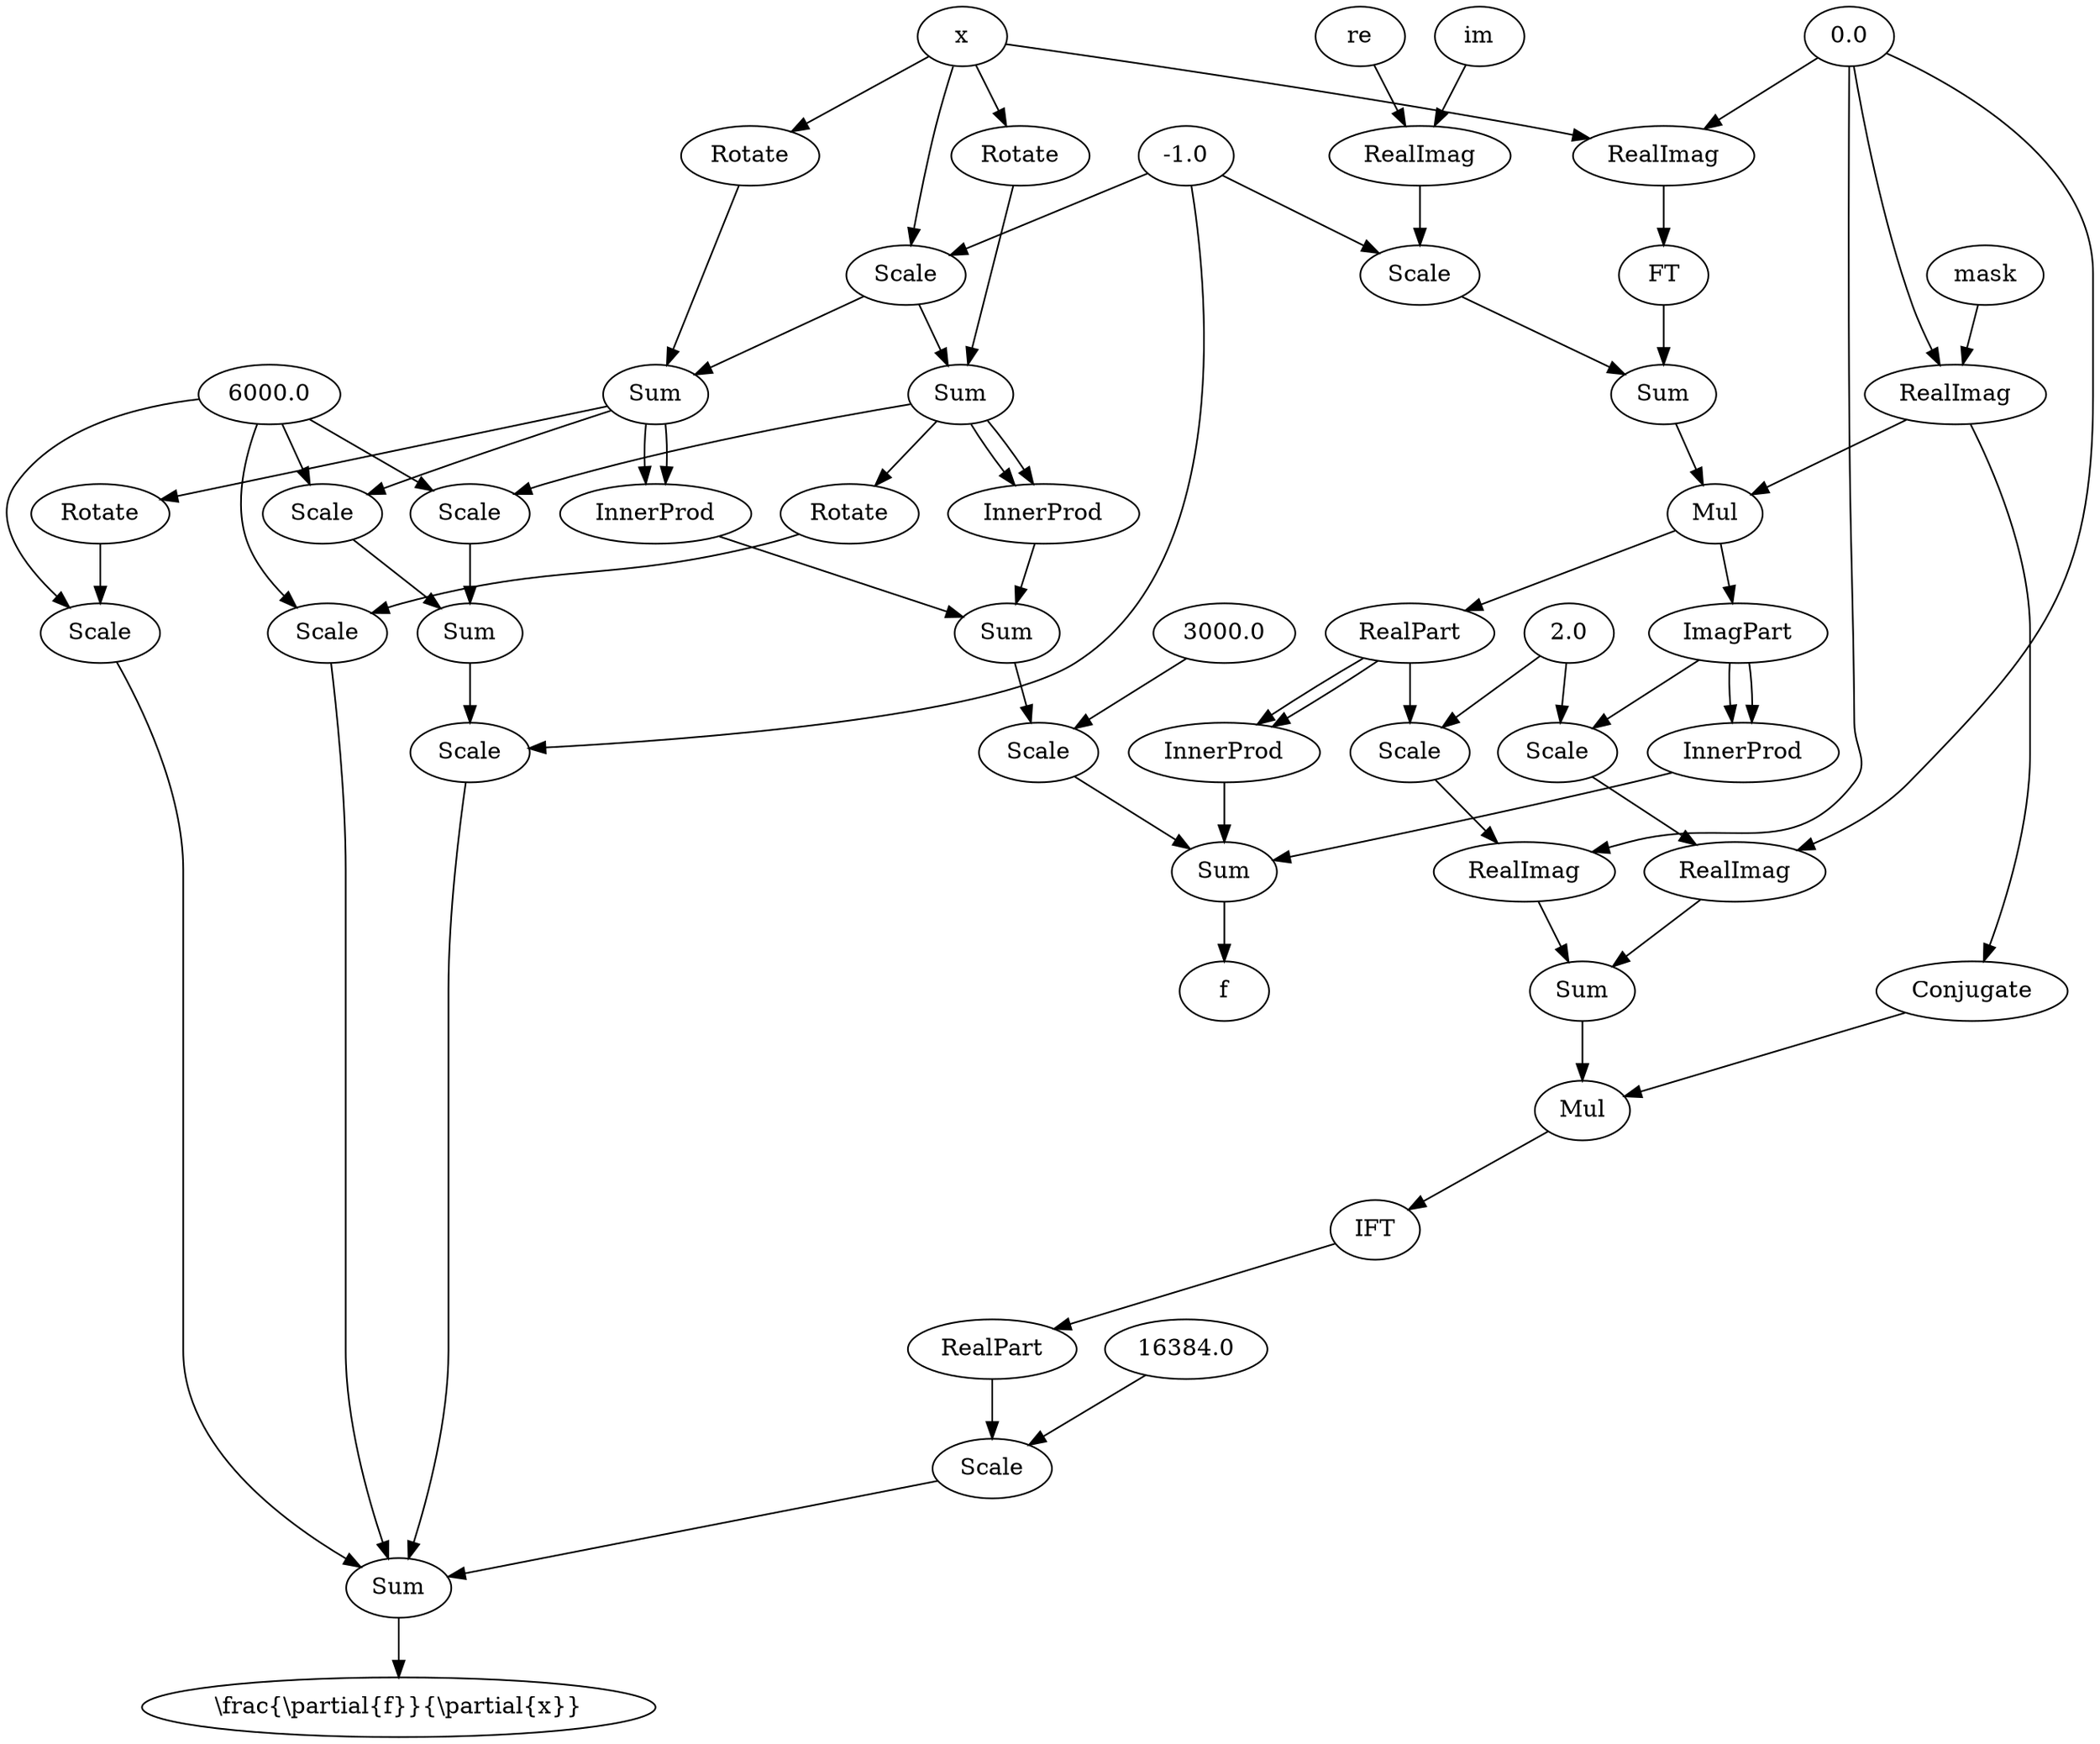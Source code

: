 digraph {
    57235748007391 [label=x];
    300088274914613 [label=re];
    373957588262623 [label=mask];
    452078322036844 [label=im];
    549802049431502 [label=0.0];
    685208153107272 [label=16384.0];
    707521018224912 [label=3000.0];
    707521019940273 [label=6000.0];
    761785286150479 [label=-1.0];
    761793024715737 [label=2.0];
    782165365834581 [label=Sum];
    833150055019239 [label=Sum];
    835235508439847 [label=Sum];
    839498708506723 [label=Sum];
    873946625718081 [label=Sum];
    899856272496796 [label=Sum];
    904380310938108 [label=Sum];
    983857382298273 [label=Sum];
    1167208248214081 [label=Mul];
    1232436123706187 [label=Mul];
    1843253274717823 [label=Scale];
    1907499073321575 [label=Scale];
    1919302455602759 [label=Scale];
    1932184216002907 [label=Scale];
    1942110682522973 [label=Scale];
    1965098239324193 [label=Scale];
    1981305707257868 [label=Scale];
    2004536865993569 [label=Scale];
    2005844109604741 [label=Scale];
    2028517628098257 [label=Scale];
    2029306354020217 [label=Scale];
    6172395233703193 [label=RealPart];
    6182457944932202 [label=RealPart];
    6436388984314993 [label=ImagPart];
    6605688643676210 [label=RealImag];
    6619203201582780 [label=RealImag];
    6768597488205179 [label=RealImag];
    6803607618704082 [label=RealImag];
    6851926488508739 [label=RealImag];
    6861259663720201 [label=Conjugate];
    7119179639215846 [label=InnerProd];
    7238724010352920 [label=InnerProd];
    7278009747921520 [label=InnerProd];
    7326045863572008 [label=InnerProd];
    7618556477215925 [label=Rotate];
    7721076959183249 [label=Rotate];
    7761576459796872 [label=Rotate];
    7777428989200084 [label=Rotate];
    8022561546949865 [label=FT];
    8275028467738714 [label=IFT];
    -1 [label=f];
    -2 [label="\\frac{\\partial{f}}{\\partial{x}}"];
    7238724010352920 -> 782165365834581;
    7326045863572008 -> 782165365834581;
    1965098239324193 -> 782165365834581;
    1907499073321575 -> 833150055019239;
    1932184216002907 -> 833150055019239;
    1942110682522973 -> 833150055019239;
    2004536865993569 -> 833150055019239;
    7119179639215846 -> 835235508439847;
    7278009747921520 -> 835235508439847;
    1843253274717823 -> 839498708506723;
    2029306354020217 -> 839498708506723;
    6605688643676210 -> 873946625718081;
    6851926488508739 -> 873946625718081;
    7618556477215925 -> 899856272496796;
    2005844109604741 -> 899856272496796;
    7777428989200084 -> 904380310938108;
    2005844109604741 -> 904380310938108;
    8022561546949865 -> 983857382298273;
    1919302455602759 -> 983857382298273;
    6861259663720201 -> 1167208248214081;
    873946625718081 -> 1167208248214081;
    6803607618704082 -> 1232436123706187;
    983857382298273 -> 1232436123706187;
    707521019940273 -> 1843253274717823;
    899856272496796 -> 1843253274717823;
    707521019940273 -> 1907499073321575;
    7761576459796872 -> 1907499073321575;
    761785286150479 -> 1919302455602759;
    6619203201582780 -> 1919302455602759;
    761785286150479 -> 1932184216002907;
    839498708506723 -> 1932184216002907;
    707521019940273 -> 1942110682522973;
    7721076959183249 -> 1942110682522973;
    707521018224912 -> 1965098239324193;
    835235508439847 -> 1965098239324193;
    761793024715737 -> 1981305707257868;
    6182457944932202 -> 1981305707257868;
    685208153107272 -> 2004536865993569;
    6172395233703193 -> 2004536865993569;
    761785286150479 -> 2005844109604741;
    57235748007391 -> 2005844109604741;
    761793024715737 -> 2028517628098257;
    6436388984314993 -> 2028517628098257;
    707521019940273 -> 2029306354020217;
    904380310938108 -> 2029306354020217;
    8275028467738714 -> 6172395233703193;
    1232436123706187 -> 6182457944932202;
    1232436123706187 -> 6436388984314993;
    1981305707257868 -> 6605688643676210;
    549802049431502 -> 6605688643676210;
    300088274914613 -> 6619203201582780;
    452078322036844 -> 6619203201582780;
    57235748007391 -> 6768597488205179;
    549802049431502 -> 6768597488205179;
    373957588262623 -> 6803607618704082;
    549802049431502 -> 6803607618704082;
    549802049431502 -> 6851926488508739;
    2028517628098257 -> 6851926488508739;
    6803607618704082 -> 6861259663720201;
    899856272496796 -> 7119179639215846;
    899856272496796 -> 7119179639215846;
    6182457944932202 -> 7238724010352920;
    6182457944932202 -> 7238724010352920;
    904380310938108 -> 7278009747921520;
    904380310938108 -> 7278009747921520;
    6436388984314993 -> 7326045863572008;
    6436388984314993 -> 7326045863572008;
    57235748007391 -> 7618556477215925;
    904380310938108 -> 7721076959183249;
    899856272496796 -> 7761576459796872;
    57235748007391 -> 7777428989200084;
    6768597488205179 -> 8022561546949865;
    1167208248214081 -> 8275028467738714;
    782165365834581 -> -1;
    833150055019239 -> -2;
}